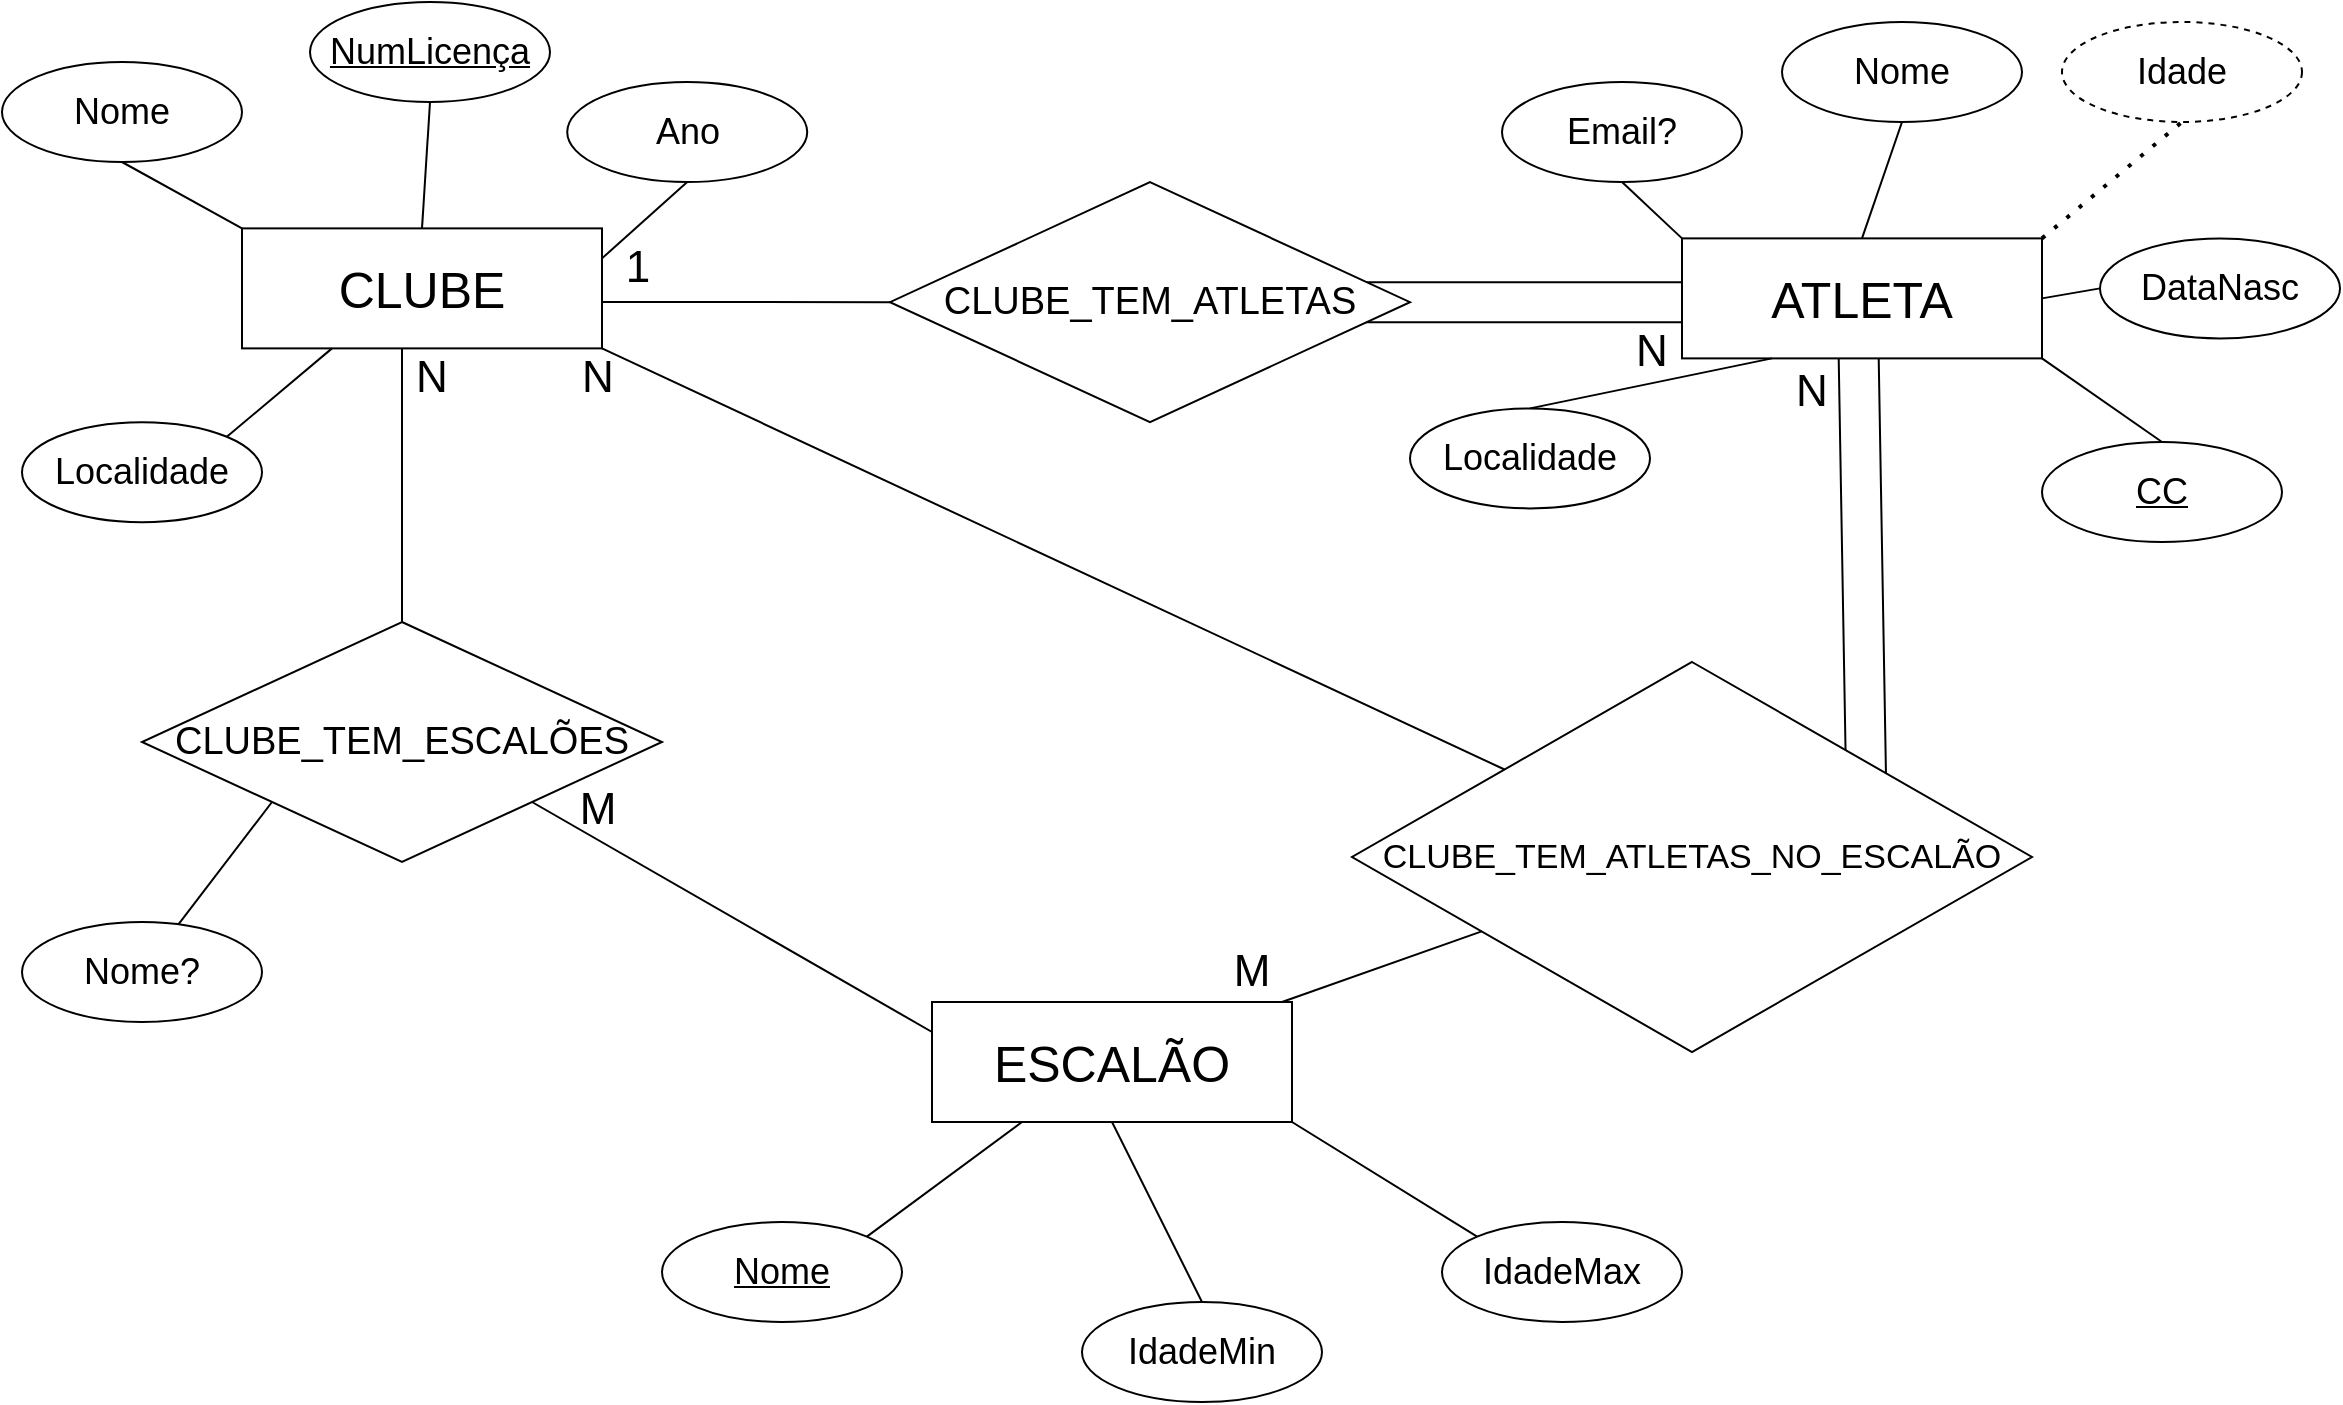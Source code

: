 <mxfile version="23.1.5" type="github">
  <diagram name="Página-1" id="9cG0KGkTR446BWwWGHcn">
    <mxGraphModel dx="1365" dy="689" grid="1" gridSize="10" guides="1" tooltips="1" connect="1" arrows="1" fold="1" page="1" pageScale="1" pageWidth="1169" pageHeight="827" math="0" shadow="0">
      <root>
        <mxCell id="0" />
        <mxCell id="1" parent="0" />
        <mxCell id="V8LepkTJPg1QNc4OA277-69" value="" style="shape=partialRectangle;whiteSpace=wrap;html=1;bottom=0;top=0;fillColor=none;rotation=-181;" vertex="1" parent="1">
          <mxGeometry x="920.26" y="170" width="20" height="255" as="geometry" />
        </mxCell>
        <mxCell id="V8LepkTJPg1QNc4OA277-1" value="" style="shape=partialRectangle;whiteSpace=wrap;html=1;bottom=0;top=0;fillColor=none;rotation=90;" vertex="1" parent="1">
          <mxGeometry x="745.09" y="25.08" width="20" height="269.97" as="geometry" />
        </mxCell>
        <mxCell id="V8LepkTJPg1QNc4OA277-7" value="CLUBE" style="rounded=0;whiteSpace=wrap;html=1;fontSize=25;" vertex="1" parent="1">
          <mxGeometry x="120" y="123.19" width="180" height="60" as="geometry" />
        </mxCell>
        <mxCell id="V8LepkTJPg1QNc4OA277-8" value="ATLETA" style="rounded=0;whiteSpace=wrap;html=1;fontSize=25;" vertex="1" parent="1">
          <mxGeometry x="840" y="128.19" width="180" height="60" as="geometry" />
        </mxCell>
        <mxCell id="V8LepkTJPg1QNc4OA277-10" value="ESCALÃO" style="rounded=0;whiteSpace=wrap;html=1;fontSize=25;" vertex="1" parent="1">
          <mxGeometry x="465" y="510" width="180" height="60" as="geometry" />
        </mxCell>
        <mxCell id="V8LepkTJPg1QNc4OA277-11" value="Nome" style="ellipse;whiteSpace=wrap;html=1;fontSize=18;" vertex="1" parent="1">
          <mxGeometry y="40" width="120" height="50" as="geometry" />
        </mxCell>
        <mxCell id="V8LepkTJPg1QNc4OA277-13" value="CLUBE_TEM_ATLETAS" style="rhombus;whiteSpace=wrap;html=1;fontSize=19;" vertex="1" parent="1">
          <mxGeometry x="444" y="100.07" width="260" height="120" as="geometry" />
        </mxCell>
        <mxCell id="V8LepkTJPg1QNc4OA277-14" value="CLUBE_TEM_ESCALÕES" style="rhombus;whiteSpace=wrap;html=1;fontSize=19;" vertex="1" parent="1">
          <mxGeometry x="70" y="320" width="260" height="120" as="geometry" />
        </mxCell>
        <mxCell id="V8LepkTJPg1QNc4OA277-16" value="CLUBE_TEM_ATLETAS_NO_ESCALÃO" style="rhombus;whiteSpace=wrap;html=1;fontSize=17;" vertex="1" parent="1">
          <mxGeometry x="675" y="340" width="340" height="195" as="geometry" />
        </mxCell>
        <mxCell id="V8LepkTJPg1QNc4OA277-24" value="N" style="whiteSpace=wrap;html=1;aspect=fixed;fontSize=22;fillColor=none;strokeColor=none;" vertex="1" parent="1">
          <mxGeometry x="200.0" y="183.19" width="30" height="30" as="geometry" />
        </mxCell>
        <mxCell id="V8LepkTJPg1QNc4OA277-29" value="&lt;u style=&quot;font-size: 18px;&quot;&gt;NumLicença&lt;/u&gt;" style="ellipse;whiteSpace=wrap;html=1;fontSize=18;" vertex="1" parent="1">
          <mxGeometry x="154" y="10.0" width="120" height="50" as="geometry" />
        </mxCell>
        <mxCell id="V8LepkTJPg1QNc4OA277-30" value="Ano" style="ellipse;whiteSpace=wrap;html=1;fontSize=18;" vertex="1" parent="1">
          <mxGeometry x="282.61" y="50" width="120" height="50" as="geometry" />
        </mxCell>
        <mxCell id="V8LepkTJPg1QNc4OA277-31" value="Localidade" style="ellipse;whiteSpace=wrap;html=1;fontSize=18;" vertex="1" parent="1">
          <mxGeometry x="10" y="220.07" width="120" height="50" as="geometry" />
        </mxCell>
        <mxCell id="V8LepkTJPg1QNc4OA277-32" value="Nome" style="ellipse;whiteSpace=wrap;html=1;fontSize=18;" vertex="1" parent="1">
          <mxGeometry x="890" y="20" width="120" height="50" as="geometry" />
        </mxCell>
        <mxCell id="V8LepkTJPg1QNc4OA277-33" value="Idade" style="ellipse;whiteSpace=wrap;html=1;dashed=1;fontSize=18;" vertex="1" parent="1">
          <mxGeometry x="1030" y="20" width="120" height="50" as="geometry" />
        </mxCell>
        <mxCell id="V8LepkTJPg1QNc4OA277-34" value="Email?" style="ellipse;whiteSpace=wrap;html=1;fontSize=18;" vertex="1" parent="1">
          <mxGeometry x="750" y="50" width="120" height="50" as="geometry" />
        </mxCell>
        <mxCell id="V8LepkTJPg1QNc4OA277-35" value="&lt;u style=&quot;font-size: 18px;&quot;&gt;CC&lt;/u&gt;" style="ellipse;whiteSpace=wrap;html=1;fontSize=18;" vertex="1" parent="1">
          <mxGeometry x="1020" y="230" width="120" height="50" as="geometry" />
        </mxCell>
        <mxCell id="V8LepkTJPg1QNc4OA277-36" value="Localidade" style="ellipse;whiteSpace=wrap;html=1;fontSize=18;" vertex="1" parent="1">
          <mxGeometry x="704" y="213.19" width="120" height="50" as="geometry" />
        </mxCell>
        <mxCell id="V8LepkTJPg1QNc4OA277-39" value="IdadeMax" style="ellipse;whiteSpace=wrap;html=1;fontSize=18;" vertex="1" parent="1">
          <mxGeometry x="720" y="620" width="120" height="50" as="geometry" />
        </mxCell>
        <mxCell id="V8LepkTJPg1QNc4OA277-40" value="IdadeMin" style="ellipse;whiteSpace=wrap;html=1;fontSize=18;" vertex="1" parent="1">
          <mxGeometry x="540" y="660" width="120" height="50" as="geometry" />
        </mxCell>
        <mxCell id="V8LepkTJPg1QNc4OA277-41" value="&lt;u style=&quot;font-size: 18px;&quot;&gt;Nome&lt;/u&gt;" style="ellipse;whiteSpace=wrap;html=1;fontSize=18;" vertex="1" parent="1">
          <mxGeometry x="330" y="620" width="120" height="50" as="geometry" />
        </mxCell>
        <mxCell id="V8LepkTJPg1QNc4OA277-42" value="" style="endArrow=none;html=1;rounded=0;exitX=1;exitY=0;exitDx=0;exitDy=0;entryX=0.25;entryY=1;entryDx=0;entryDy=0;" edge="1" parent="1" source="V8LepkTJPg1QNc4OA277-41" target="V8LepkTJPg1QNc4OA277-10">
          <mxGeometry width="50" height="50" relative="1" as="geometry">
            <mxPoint x="402.61" y="700" as="sourcePoint" />
            <mxPoint x="452.61" y="650" as="targetPoint" />
          </mxGeometry>
        </mxCell>
        <mxCell id="V8LepkTJPg1QNc4OA277-43" value="" style="endArrow=none;dashed=1;html=1;dashPattern=1 3;strokeWidth=2;rounded=0;exitX=1;exitY=0;exitDx=0;exitDy=0;entryX=0.5;entryY=1;entryDx=0;entryDy=0;" edge="1" parent="1" source="V8LepkTJPg1QNc4OA277-8" target="V8LepkTJPg1QNc4OA277-33">
          <mxGeometry width="50" height="50" relative="1" as="geometry">
            <mxPoint x="1020" y="120" as="sourcePoint" />
            <mxPoint x="1070" y="70" as="targetPoint" />
          </mxGeometry>
        </mxCell>
        <mxCell id="V8LepkTJPg1QNc4OA277-44" value="" style="endArrow=none;html=1;rounded=0;exitX=0.5;exitY=0;exitDx=0;exitDy=0;entryX=0.5;entryY=1;entryDx=0;entryDy=0;" edge="1" parent="1" source="V8LepkTJPg1QNc4OA277-40" target="V8LepkTJPg1QNc4OA277-10">
          <mxGeometry width="50" height="50" relative="1" as="geometry">
            <mxPoint x="402" y="727" as="sourcePoint" />
            <mxPoint x="505" y="680" as="targetPoint" />
          </mxGeometry>
        </mxCell>
        <mxCell id="V8LepkTJPg1QNc4OA277-45" value="" style="endArrow=none;html=1;rounded=0;entryX=0;entryY=0;entryDx=0;entryDy=0;exitX=1;exitY=1;exitDx=0;exitDy=0;" edge="1" parent="1" source="V8LepkTJPg1QNc4OA277-10" target="V8LepkTJPg1QNc4OA277-39">
          <mxGeometry width="50" height="50" relative="1" as="geometry">
            <mxPoint x="670" y="700" as="sourcePoint" />
            <mxPoint x="515" y="690" as="targetPoint" />
          </mxGeometry>
        </mxCell>
        <mxCell id="V8LepkTJPg1QNc4OA277-46" value="" style="endArrow=none;html=1;rounded=0;exitX=0.5;exitY=0;exitDx=0;exitDy=0;entryX=0.25;entryY=1;entryDx=0;entryDy=0;" edge="1" parent="1" source="V8LepkTJPg1QNc4OA277-36" target="V8LepkTJPg1QNc4OA277-8">
          <mxGeometry width="50" height="50" relative="1" as="geometry">
            <mxPoint x="422" y="747" as="sourcePoint" />
            <mxPoint x="760" y="460" as="targetPoint" />
          </mxGeometry>
        </mxCell>
        <mxCell id="V8LepkTJPg1QNc4OA277-47" value="" style="endArrow=none;html=1;rounded=0;entryX=0;entryY=0;entryDx=0;entryDy=0;exitX=0.5;exitY=1;exitDx=0;exitDy=0;" edge="1" parent="1" source="V8LepkTJPg1QNc4OA277-34" target="V8LepkTJPg1QNc4OA277-8">
          <mxGeometry width="50" height="50" relative="1" as="geometry">
            <mxPoint x="810" y="110" as="sourcePoint" />
            <mxPoint x="740" y="270" as="targetPoint" />
          </mxGeometry>
        </mxCell>
        <mxCell id="V8LepkTJPg1QNc4OA277-48" value="" style="endArrow=none;html=1;rounded=0;entryX=0.5;entryY=0;entryDx=0;entryDy=0;exitX=0.5;exitY=1;exitDx=0;exitDy=0;" edge="1" parent="1" source="V8LepkTJPg1QNc4OA277-32" target="V8LepkTJPg1QNc4OA277-8">
          <mxGeometry width="50" height="50" relative="1" as="geometry">
            <mxPoint x="820" y="110" as="sourcePoint" />
            <mxPoint x="870" y="133" as="targetPoint" />
          </mxGeometry>
        </mxCell>
        <mxCell id="V8LepkTJPg1QNc4OA277-49" value="" style="endArrow=none;html=1;rounded=0;entryX=1;entryY=1;entryDx=0;entryDy=0;exitX=0.5;exitY=0;exitDx=0;exitDy=0;" edge="1" parent="1" source="V8LepkTJPg1QNc4OA277-35" target="V8LepkTJPg1QNc4OA277-8">
          <mxGeometry width="50" height="50" relative="1" as="geometry">
            <mxPoint x="830" y="120" as="sourcePoint" />
            <mxPoint x="880" y="143" as="targetPoint" />
          </mxGeometry>
        </mxCell>
        <mxCell id="V8LepkTJPg1QNc4OA277-50" value="" style="endArrow=none;html=1;rounded=0;entryX=1;entryY=0.25;entryDx=0;entryDy=0;exitX=0.5;exitY=1;exitDx=0;exitDy=0;" edge="1" parent="1" source="V8LepkTJPg1QNc4OA277-30" target="V8LepkTJPg1QNc4OA277-7">
          <mxGeometry width="50" height="50" relative="1" as="geometry">
            <mxPoint x="840" y="130" as="sourcePoint" />
            <mxPoint x="890" y="153" as="targetPoint" />
          </mxGeometry>
        </mxCell>
        <mxCell id="V8LepkTJPg1QNc4OA277-51" value="" style="endArrow=none;html=1;rounded=0;entryX=0.5;entryY=0;entryDx=0;entryDy=0;exitX=0.5;exitY=1;exitDx=0;exitDy=0;" edge="1" parent="1" source="V8LepkTJPg1QNc4OA277-29" target="V8LepkTJPg1QNc4OA277-7">
          <mxGeometry width="50" height="50" relative="1" as="geometry">
            <mxPoint x="353" y="110" as="sourcePoint" />
            <mxPoint x="310" y="148" as="targetPoint" />
          </mxGeometry>
        </mxCell>
        <mxCell id="V8LepkTJPg1QNc4OA277-52" value="" style="endArrow=none;html=1;rounded=0;entryX=0.5;entryY=1;entryDx=0;entryDy=0;exitX=0;exitY=0;exitDx=0;exitDy=0;" edge="1" parent="1" source="V8LepkTJPg1QNc4OA277-7" target="V8LepkTJPg1QNc4OA277-11">
          <mxGeometry width="50" height="50" relative="1" as="geometry">
            <mxPoint x="224" y="70" as="sourcePoint" />
            <mxPoint x="220" y="133" as="targetPoint" />
          </mxGeometry>
        </mxCell>
        <mxCell id="V8LepkTJPg1QNc4OA277-53" value="" style="endArrow=none;html=1;rounded=0;entryX=1;entryY=0;entryDx=0;entryDy=0;exitX=0.25;exitY=1;exitDx=0;exitDy=0;" edge="1" parent="1" source="V8LepkTJPg1QNc4OA277-7" target="V8LepkTJPg1QNc4OA277-31">
          <mxGeometry width="50" height="50" relative="1" as="geometry">
            <mxPoint x="160" y="180" as="sourcePoint" />
            <mxPoint x="230" y="143" as="targetPoint" />
          </mxGeometry>
        </mxCell>
        <mxCell id="V8LepkTJPg1QNc4OA277-54" value="" style="endArrow=none;html=1;rounded=0;entryX=0;entryY=1;entryDx=0;entryDy=0;" edge="1" parent="1" source="V8LepkTJPg1QNc4OA277-55" target="V8LepkTJPg1QNc4OA277-14">
          <mxGeometry width="50" height="50" relative="1" as="geometry">
            <mxPoint x="110" y="540" as="sourcePoint" />
            <mxPoint x="122" y="237" as="targetPoint" />
          </mxGeometry>
        </mxCell>
        <mxCell id="V8LepkTJPg1QNc4OA277-55" value="Nome?" style="ellipse;whiteSpace=wrap;html=1;fontSize=18;" vertex="1" parent="1">
          <mxGeometry x="10" y="470" width="120" height="50" as="geometry" />
        </mxCell>
        <mxCell id="V8LepkTJPg1QNc4OA277-58" value="" style="endArrow=none;html=1;rounded=0;exitX=1;exitY=1;exitDx=0;exitDy=0;" edge="1" parent="1" source="V8LepkTJPg1QNc4OA277-7" target="V8LepkTJPg1QNc4OA277-16">
          <mxGeometry width="50" height="50" relative="1" as="geometry">
            <mxPoint x="220" y="418" as="sourcePoint" />
            <mxPoint x="220" y="193" as="targetPoint" />
          </mxGeometry>
        </mxCell>
        <mxCell id="V8LepkTJPg1QNc4OA277-60" value="" style="endArrow=none;html=1;rounded=0;entryX=0;entryY=0.5;entryDx=0;entryDy=0;" edge="1" parent="1" target="V8LepkTJPg1QNc4OA277-13">
          <mxGeometry width="50" height="50" relative="1" as="geometry">
            <mxPoint x="300" y="160" as="sourcePoint" />
            <mxPoint x="220" y="193" as="targetPoint" />
          </mxGeometry>
        </mxCell>
        <mxCell id="V8LepkTJPg1QNc4OA277-61" value="&lt;span style=&quot;font-size: 18px;&quot;&gt;DataNasc&lt;/span&gt;" style="ellipse;whiteSpace=wrap;html=1;fontSize=18;fontStyle=0" vertex="1" parent="1">
          <mxGeometry x="1049" y="128.19" width="120" height="50" as="geometry" />
        </mxCell>
        <mxCell id="V8LepkTJPg1QNc4OA277-62" value="" style="endArrow=none;html=1;rounded=0;entryX=1;entryY=0.5;entryDx=0;entryDy=0;exitX=0;exitY=0.5;exitDx=0;exitDy=0;" edge="1" parent="1" source="V8LepkTJPg1QNc4OA277-61" target="V8LepkTJPg1QNc4OA277-8">
          <mxGeometry width="50" height="50" relative="1" as="geometry">
            <mxPoint x="1090" y="240" as="sourcePoint" />
            <mxPoint x="1030" y="198" as="targetPoint" />
          </mxGeometry>
        </mxCell>
        <mxCell id="V8LepkTJPg1QNc4OA277-63" value="M" style="whiteSpace=wrap;html=1;aspect=fixed;fontSize=22;fillColor=none;strokeColor=none;" vertex="1" parent="1">
          <mxGeometry x="282.61" y="399" width="30" height="30" as="geometry" />
        </mxCell>
        <mxCell id="V8LepkTJPg1QNc4OA277-64" value="M" style="whiteSpace=wrap;html=1;aspect=fixed;fontSize=22;fillColor=none;strokeColor=none;" vertex="1" parent="1">
          <mxGeometry x="610" y="480" width="30" height="30" as="geometry" />
        </mxCell>
        <mxCell id="V8LepkTJPg1QNc4OA277-65" value="N" style="whiteSpace=wrap;html=1;aspect=fixed;fontSize=22;fillColor=none;strokeColor=none;" vertex="1" parent="1">
          <mxGeometry x="282.61" y="183.19" width="30" height="30" as="geometry" />
        </mxCell>
        <mxCell id="V8LepkTJPg1QNc4OA277-66" value="N" style="whiteSpace=wrap;html=1;aspect=fixed;fontSize=22;fillColor=none;strokeColor=none;" vertex="1" parent="1">
          <mxGeometry x="810" y="170" width="30" height="30" as="geometry" />
        </mxCell>
        <mxCell id="V8LepkTJPg1QNc4OA277-67" value="1" style="whiteSpace=wrap;html=1;aspect=fixed;fontSize=22;fillColor=none;strokeColor=none;" vertex="1" parent="1">
          <mxGeometry x="302.68" y="128.19" width="30" height="30" as="geometry" />
        </mxCell>
        <mxCell id="V8LepkTJPg1QNc4OA277-70" value="N" style="whiteSpace=wrap;html=1;aspect=fixed;fontSize=22;fillColor=none;strokeColor=none;" vertex="1" parent="1">
          <mxGeometry x="890" y="190.07" width="30" height="30" as="geometry" />
        </mxCell>
        <mxCell id="V8LepkTJPg1QNc4OA277-71" value="" style="endArrow=none;html=1;rounded=0;entryX=1;entryY=1;entryDx=0;entryDy=0;" edge="1" parent="1" source="V8LepkTJPg1QNc4OA277-16" target="V8LepkTJPg1QNc4OA277-64">
          <mxGeometry width="50" height="50" relative="1" as="geometry">
            <mxPoint x="282.61" y="220.07" as="sourcePoint" />
            <mxPoint x="728.61" y="420.07" as="targetPoint" />
          </mxGeometry>
        </mxCell>
        <mxCell id="V8LepkTJPg1QNc4OA277-73" value="" style="endArrow=none;html=1;rounded=0;exitX=0;exitY=0;exitDx=0;exitDy=0;entryX=0.5;entryY=0;entryDx=0;entryDy=0;" edge="1" parent="1" source="V8LepkTJPg1QNc4OA277-24" target="V8LepkTJPg1QNc4OA277-14">
          <mxGeometry width="50" height="50" relative="1" as="geometry">
            <mxPoint x="310" y="193" as="sourcePoint" />
            <mxPoint x="756" y="393" as="targetPoint" />
          </mxGeometry>
        </mxCell>
        <mxCell id="V8LepkTJPg1QNc4OA277-74" value="" style="endArrow=none;html=1;rounded=0;exitX=1;exitY=1;exitDx=0;exitDy=0;entryX=0;entryY=0.25;entryDx=0;entryDy=0;" edge="1" parent="1" source="V8LepkTJPg1QNc4OA277-14" target="V8LepkTJPg1QNc4OA277-10">
          <mxGeometry width="50" height="50" relative="1" as="geometry">
            <mxPoint x="210" y="193" as="sourcePoint" />
            <mxPoint x="210" y="330" as="targetPoint" />
          </mxGeometry>
        </mxCell>
      </root>
    </mxGraphModel>
  </diagram>
</mxfile>
